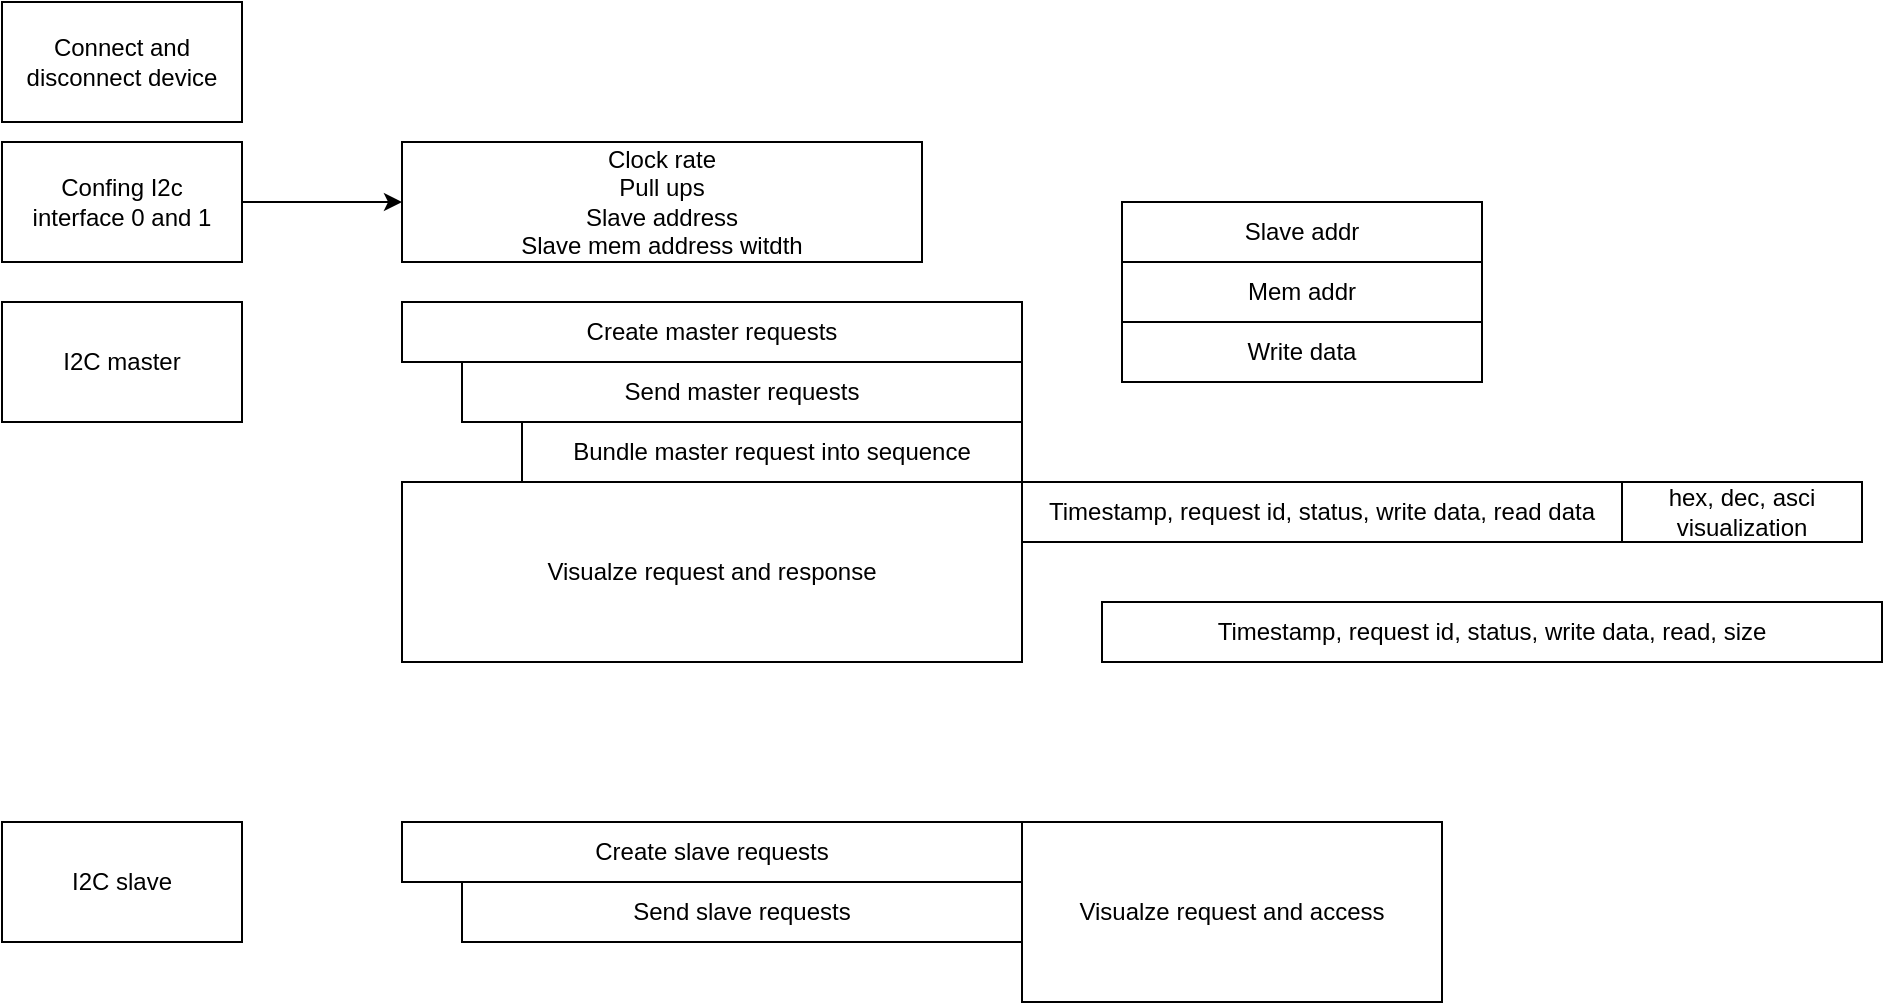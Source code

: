 <mxfile version="24.4.8" type="device">
  <diagram name="Page-1" id="2YBvvXClWsGukQMizWep">
    <mxGraphModel dx="917" dy="825" grid="1" gridSize="10" guides="1" tooltips="1" connect="1" arrows="1" fold="1" page="1" pageScale="1" pageWidth="850" pageHeight="1100" math="0" shadow="0">
      <root>
        <mxCell id="0" />
        <mxCell id="1" parent="0" />
        <mxCell id="36UaZG5Xqug6aajMQ6Ba-6" style="edgeStyle=orthogonalEdgeStyle;rounded=0;orthogonalLoop=1;jettySize=auto;html=1;exitX=1;exitY=0.5;exitDx=0;exitDy=0;" parent="1" source="36UaZG5Xqug6aajMQ6Ba-1" target="36UaZG5Xqug6aajMQ6Ba-2" edge="1">
          <mxGeometry relative="1" as="geometry" />
        </mxCell>
        <mxCell id="36UaZG5Xqug6aajMQ6Ba-1" value="Confing I2c&lt;br&gt;interface 0 and 1" style="rounded=0;whiteSpace=wrap;html=1;" parent="1" vertex="1">
          <mxGeometry x="80" y="150" width="120" height="60" as="geometry" />
        </mxCell>
        <mxCell id="36UaZG5Xqug6aajMQ6Ba-2" value="Clock rate&lt;br&gt;Pull ups&lt;br&gt;Slave address&lt;br&gt;Slave mem address witdth" style="rounded=0;whiteSpace=wrap;html=1;" parent="1" vertex="1">
          <mxGeometry x="280" y="150" width="260" height="60" as="geometry" />
        </mxCell>
        <mxCell id="36UaZG5Xqug6aajMQ6Ba-3" value="Connect and disconnect device" style="rounded=0;whiteSpace=wrap;html=1;" parent="1" vertex="1">
          <mxGeometry x="80" y="80" width="120" height="60" as="geometry" />
        </mxCell>
        <mxCell id="36UaZG5Xqug6aajMQ6Ba-4" value="I2C master" style="rounded=0;whiteSpace=wrap;html=1;" parent="1" vertex="1">
          <mxGeometry x="80" y="230" width="120" height="60" as="geometry" />
        </mxCell>
        <mxCell id="36UaZG5Xqug6aajMQ6Ba-5" value="I2C slave" style="rounded=0;whiteSpace=wrap;html=1;" parent="1" vertex="1">
          <mxGeometry x="80" y="490" width="120" height="60" as="geometry" />
        </mxCell>
        <mxCell id="36UaZG5Xqug6aajMQ6Ba-7" value="Create master requests" style="rounded=0;whiteSpace=wrap;html=1;" parent="1" vertex="1">
          <mxGeometry x="280" y="230" width="310" height="30" as="geometry" />
        </mxCell>
        <mxCell id="36UaZG5Xqug6aajMQ6Ba-8" value="Create slave requests" style="rounded=0;whiteSpace=wrap;html=1;" parent="1" vertex="1">
          <mxGeometry x="280" y="490" width="310" height="30" as="geometry" />
        </mxCell>
        <mxCell id="36UaZG5Xqug6aajMQ6Ba-9" value="Send master requests" style="rounded=0;whiteSpace=wrap;html=1;" parent="1" vertex="1">
          <mxGeometry x="310" y="260" width="280" height="30" as="geometry" />
        </mxCell>
        <mxCell id="36UaZG5Xqug6aajMQ6Ba-10" value="Bundle master request into sequence" style="rounded=0;whiteSpace=wrap;html=1;" parent="1" vertex="1">
          <mxGeometry x="340" y="290" width="250" height="30" as="geometry" />
        </mxCell>
        <mxCell id="36UaZG5Xqug6aajMQ6Ba-11" value="Visualze request and response" style="rounded=0;whiteSpace=wrap;html=1;" parent="1" vertex="1">
          <mxGeometry x="280" y="320" width="310" height="90" as="geometry" />
        </mxCell>
        <mxCell id="36UaZG5Xqug6aajMQ6Ba-12" value="Send slave requests" style="rounded=0;whiteSpace=wrap;html=1;" parent="1" vertex="1">
          <mxGeometry x="310" y="520" width="280" height="30" as="geometry" />
        </mxCell>
        <mxCell id="36UaZG5Xqug6aajMQ6Ba-13" value="Visualze request and access" style="rounded=0;whiteSpace=wrap;html=1;" parent="1" vertex="1">
          <mxGeometry x="590" y="490" width="210" height="90" as="geometry" />
        </mxCell>
        <mxCell id="36UaZG5Xqug6aajMQ6Ba-14" value="Slave addr" style="rounded=0;whiteSpace=wrap;html=1;" parent="1" vertex="1">
          <mxGeometry x="640" y="180" width="180" height="30" as="geometry" />
        </mxCell>
        <mxCell id="36UaZG5Xqug6aajMQ6Ba-15" value="Mem addr" style="rounded=0;whiteSpace=wrap;html=1;" parent="1" vertex="1">
          <mxGeometry x="640" y="210" width="180" height="30" as="geometry" />
        </mxCell>
        <mxCell id="36UaZG5Xqug6aajMQ6Ba-16" value="Write data" style="rounded=0;whiteSpace=wrap;html=1;" parent="1" vertex="1">
          <mxGeometry x="640" y="240" width="180" height="30" as="geometry" />
        </mxCell>
        <mxCell id="36UaZG5Xqug6aajMQ6Ba-17" value="Timestamp, request id, status, write data, read data" style="rounded=0;whiteSpace=wrap;html=1;" parent="1" vertex="1">
          <mxGeometry x="590" y="320" width="300" height="30" as="geometry" />
        </mxCell>
        <mxCell id="36UaZG5Xqug6aajMQ6Ba-18" value="Timestamp, request id, status, write data, read, size" style="rounded=0;whiteSpace=wrap;html=1;" parent="1" vertex="1">
          <mxGeometry x="630" y="380" width="390" height="30" as="geometry" />
        </mxCell>
        <mxCell id="36UaZG5Xqug6aajMQ6Ba-19" value="hex, dec, asci visualization" style="rounded=0;whiteSpace=wrap;html=1;" parent="1" vertex="1">
          <mxGeometry x="890" y="320" width="120" height="30" as="geometry" />
        </mxCell>
      </root>
    </mxGraphModel>
  </diagram>
</mxfile>
